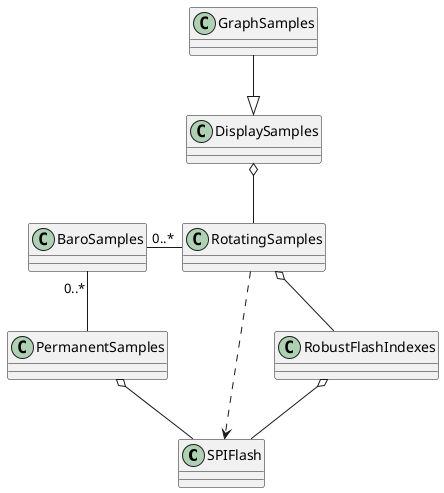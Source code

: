 @startuml

skinparam componentStyle uml2

class SPIFlash

class RobustFlashIndexes

class BaroSamples

class RotatingSamples

class DisplaySamples

class GraphSamples

class PermanentSamples

RobustFlashIndexes o-- SPIFlash
PermanentSamples o-- SPIFlash

RotatingSamples -left- "0..*" BaroSamples
RotatingSamples o-- RobustFlashIndexes
RotatingSamples ..> SPIFlash
PermanentSamples -up- "0..*" BaroSamples

DisplaySamples o-- RotatingSamples

GraphSamples --|> DisplaySamples

@enduml

